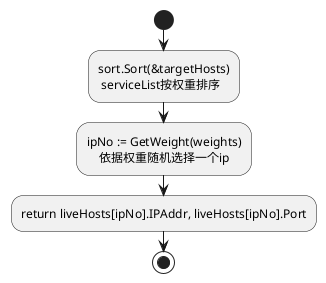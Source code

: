 @startuml
'https://plantuml.com/activity-diagram-beta
'Kong网关灰度插件GetTargetMachine方法活动图

start
:sort.Sort(&targetHosts)\n serviceList按权重排序;
:ipNo := GetWeight(weights)\n    依据权重随机选择一个ip;
:return liveHosts[ipNo].IPAddr, liveHosts[ipNo].Port;
stop

@enduml
